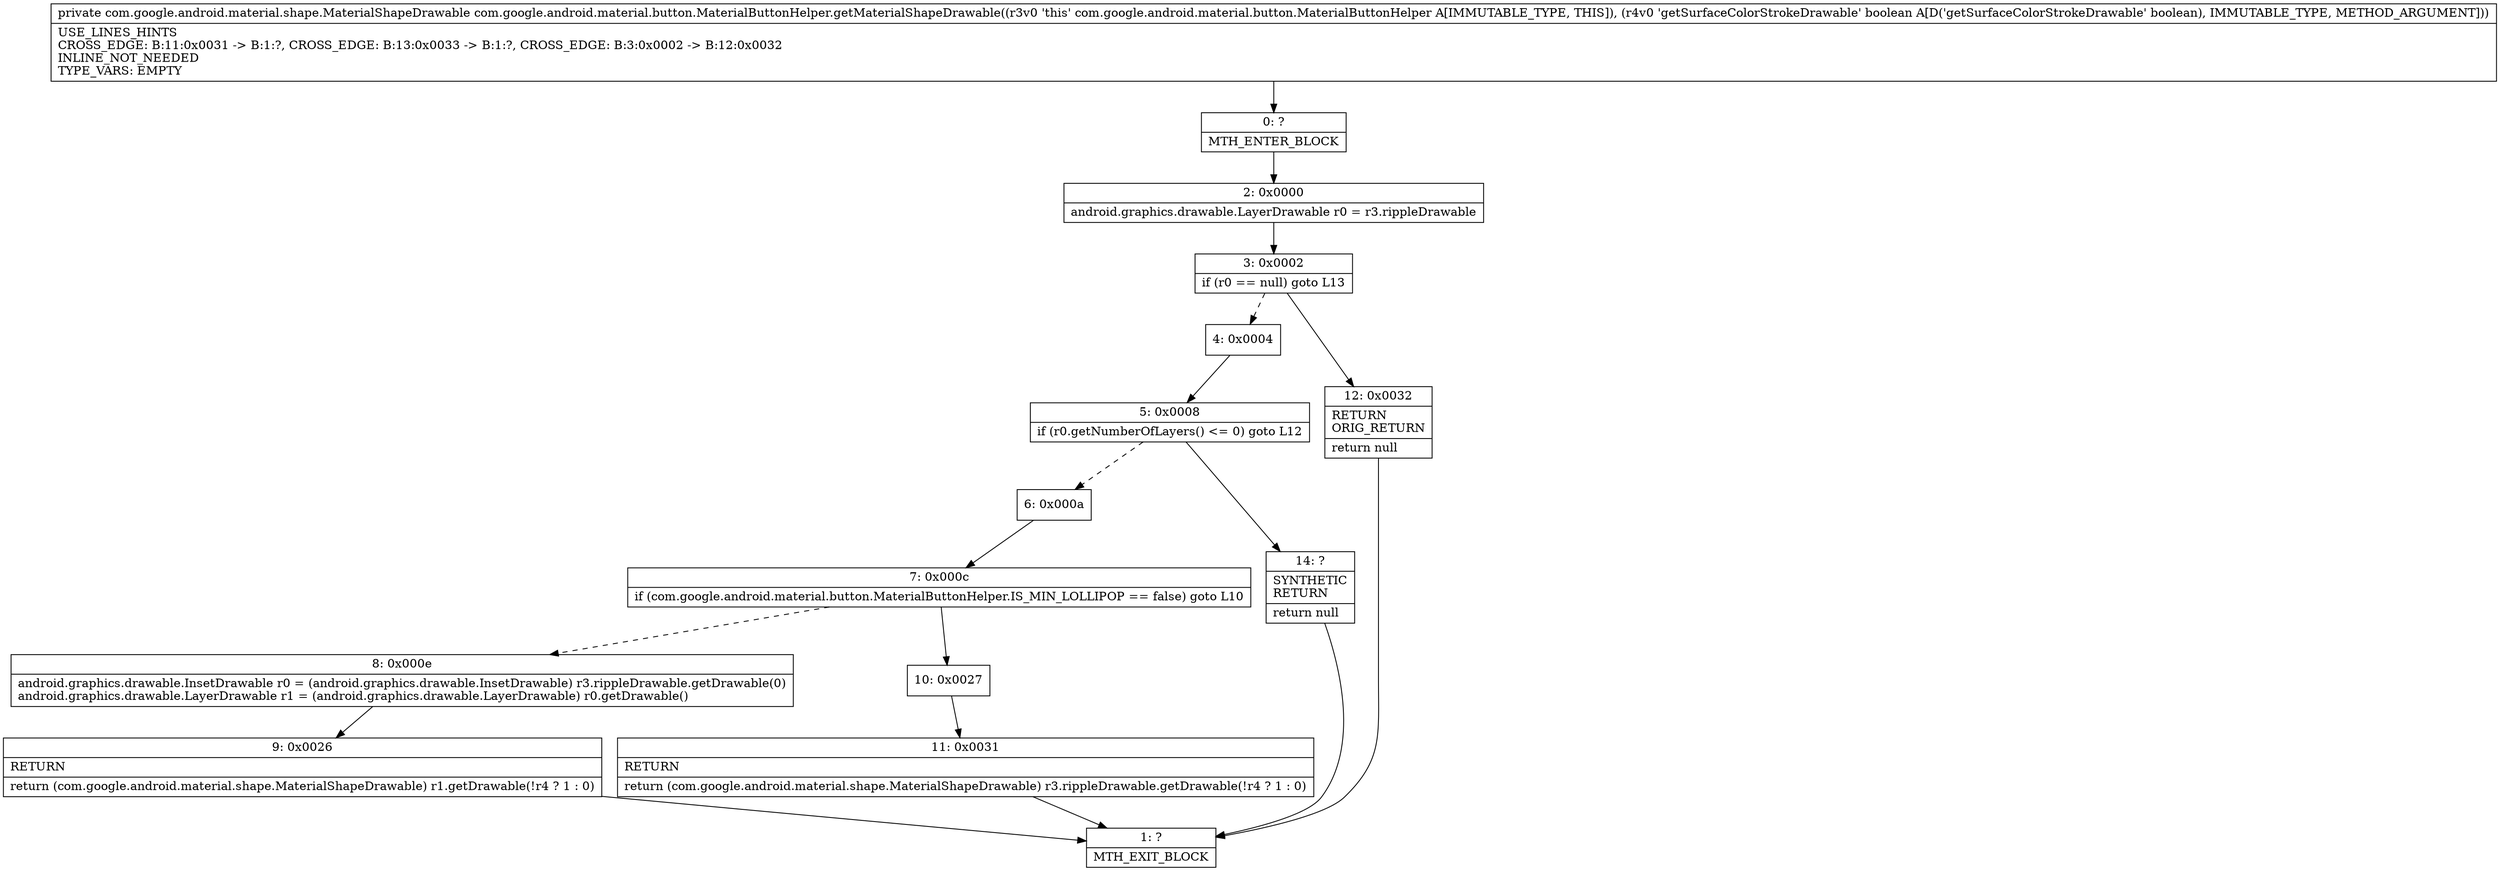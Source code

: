 digraph "CFG forcom.google.android.material.button.MaterialButtonHelper.getMaterialShapeDrawable(Z)Lcom\/google\/android\/material\/shape\/MaterialShapeDrawable;" {
Node_0 [shape=record,label="{0\:\ ?|MTH_ENTER_BLOCK\l}"];
Node_2 [shape=record,label="{2\:\ 0x0000|android.graphics.drawable.LayerDrawable r0 = r3.rippleDrawable\l}"];
Node_3 [shape=record,label="{3\:\ 0x0002|if (r0 == null) goto L13\l}"];
Node_4 [shape=record,label="{4\:\ 0x0004}"];
Node_5 [shape=record,label="{5\:\ 0x0008|if (r0.getNumberOfLayers() \<= 0) goto L12\l}"];
Node_6 [shape=record,label="{6\:\ 0x000a}"];
Node_7 [shape=record,label="{7\:\ 0x000c|if (com.google.android.material.button.MaterialButtonHelper.IS_MIN_LOLLIPOP == false) goto L10\l}"];
Node_8 [shape=record,label="{8\:\ 0x000e|android.graphics.drawable.InsetDrawable r0 = (android.graphics.drawable.InsetDrawable) r3.rippleDrawable.getDrawable(0)\landroid.graphics.drawable.LayerDrawable r1 = (android.graphics.drawable.LayerDrawable) r0.getDrawable()\l}"];
Node_9 [shape=record,label="{9\:\ 0x0026|RETURN\l|return (com.google.android.material.shape.MaterialShapeDrawable) r1.getDrawable(!r4 ? 1 : 0)\l}"];
Node_1 [shape=record,label="{1\:\ ?|MTH_EXIT_BLOCK\l}"];
Node_10 [shape=record,label="{10\:\ 0x0027}"];
Node_11 [shape=record,label="{11\:\ 0x0031|RETURN\l|return (com.google.android.material.shape.MaterialShapeDrawable) r3.rippleDrawable.getDrawable(!r4 ? 1 : 0)\l}"];
Node_14 [shape=record,label="{14\:\ ?|SYNTHETIC\lRETURN\l|return null\l}"];
Node_12 [shape=record,label="{12\:\ 0x0032|RETURN\lORIG_RETURN\l|return null\l}"];
MethodNode[shape=record,label="{private com.google.android.material.shape.MaterialShapeDrawable com.google.android.material.button.MaterialButtonHelper.getMaterialShapeDrawable((r3v0 'this' com.google.android.material.button.MaterialButtonHelper A[IMMUTABLE_TYPE, THIS]), (r4v0 'getSurfaceColorStrokeDrawable' boolean A[D('getSurfaceColorStrokeDrawable' boolean), IMMUTABLE_TYPE, METHOD_ARGUMENT]))  | USE_LINES_HINTS\lCROSS_EDGE: B:11:0x0031 \-\> B:1:?, CROSS_EDGE: B:13:0x0033 \-\> B:1:?, CROSS_EDGE: B:3:0x0002 \-\> B:12:0x0032\lINLINE_NOT_NEEDED\lTYPE_VARS: EMPTY\l}"];
MethodNode -> Node_0;Node_0 -> Node_2;
Node_2 -> Node_3;
Node_3 -> Node_4[style=dashed];
Node_3 -> Node_12;
Node_4 -> Node_5;
Node_5 -> Node_6[style=dashed];
Node_5 -> Node_14;
Node_6 -> Node_7;
Node_7 -> Node_8[style=dashed];
Node_7 -> Node_10;
Node_8 -> Node_9;
Node_9 -> Node_1;
Node_10 -> Node_11;
Node_11 -> Node_1;
Node_14 -> Node_1;
Node_12 -> Node_1;
}

